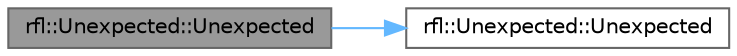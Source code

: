 digraph "rfl::Unexpected::Unexpected"
{
 // LATEX_PDF_SIZE
  bgcolor="transparent";
  edge [fontname=Helvetica,fontsize=10,labelfontname=Helvetica,labelfontsize=10];
  node [fontname=Helvetica,fontsize=10,shape=box,height=0.2,width=0.4];
  rankdir="LR";
  Node1 [id="Node000001",label="rfl::Unexpected::Unexpected",height=0.2,width=0.4,color="gray40", fillcolor="grey60", style="filled", fontcolor="black",tooltip=" "];
  Node1 -> Node2 [id="edge1_Node000001_Node000002",color="steelblue1",style="solid",tooltip=" "];
  Node2 [id="Node000002",label="rfl::Unexpected::Unexpected",height=0.2,width=0.4,color="grey40", fillcolor="white", style="filled",URL="$structrfl_1_1_unexpected.html#ab4c2e6f7be7a369c34ac6e2ad66ba110",tooltip=" "];
}
